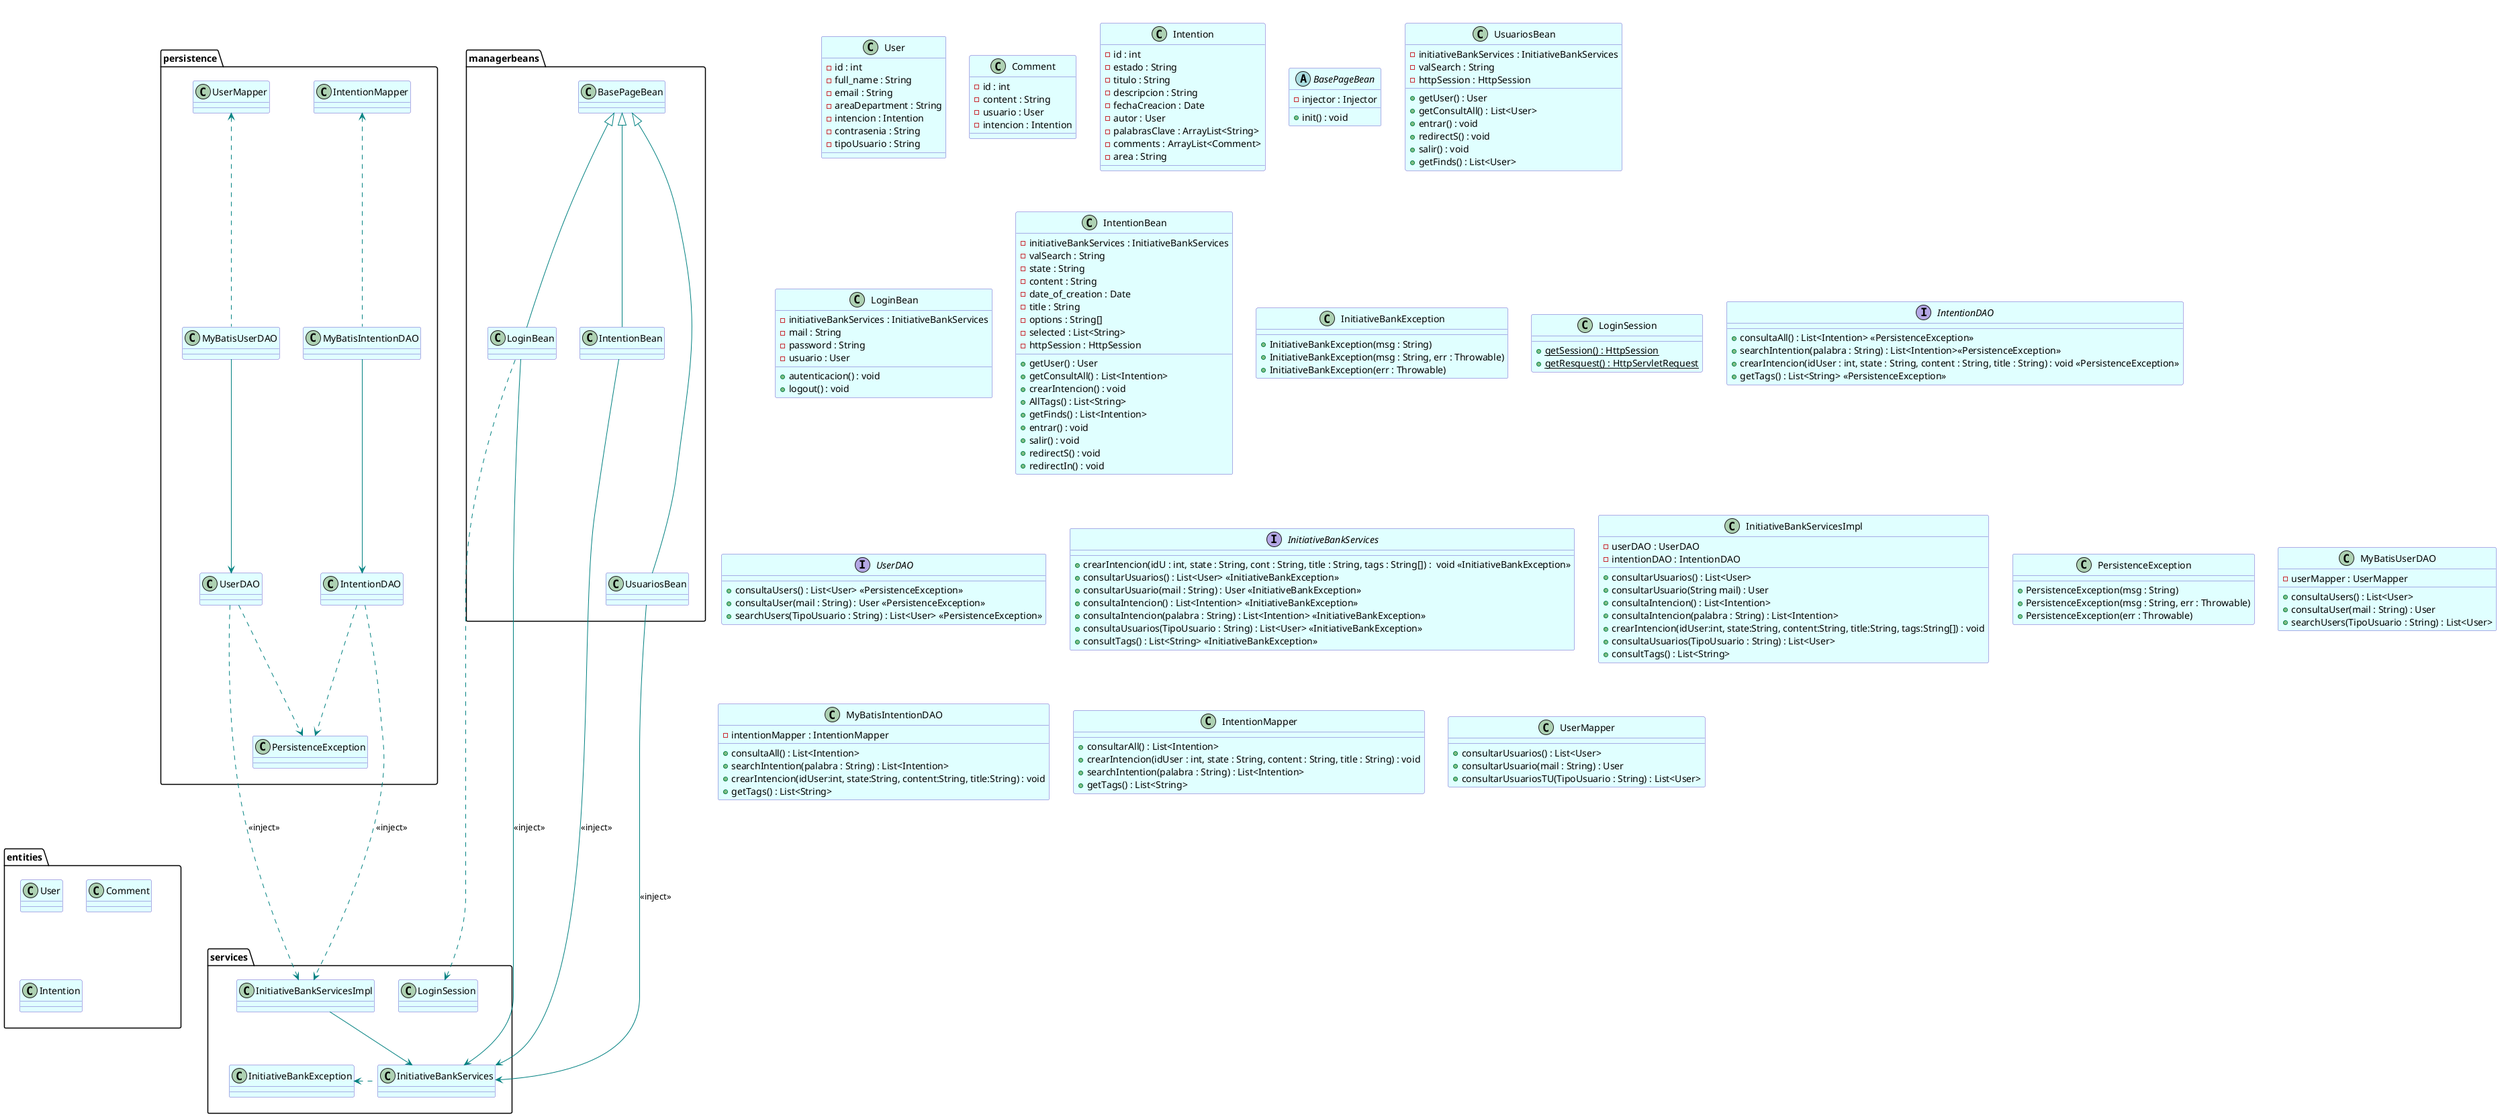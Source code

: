 @startuml
skinparam class {
	BackgroundColor lightcyan
	ArrowColor teal
	BorderColor slateblue
}
skinparam stereotypeCBackgroundColor YellowGreen

package "entities" {
 class User
 class Comment
 class Intention
}

package "managerbeans" {
 BasePageBean <|--- UsuariosBean
 BasePageBean <|-- LoginBean
 BasePageBean <|-- IntentionBean 
}

package "persistence" {
 UserDAO ..> PersistenceException
 IntentionDAO ..> PersistenceException
 MyBatisUserDAO --> UserDAO
 MyBatisIntentionDAO --> IntentionDAO
 UserMapper <.. MyBatisUserDAO
 IntentionMapper <.. MyBatisIntentionDAO
}

package "services" {
 UsuariosBean ------> InitiativeBankServices : <<inject>>
 LoginBean ------> InitiativeBankServices : <<inject>>
 IntentionBean ------> InitiativeBankServices : <<inject>>
 LoginSession <..... LoginBean
 InitiativeBankServicesImpl --> InitiativeBankServices 
 InitiativeBankException <. InitiativeBankServices
 IntentionDAO ....> InitiativeBankServicesImpl : <<inject>>
 UserDAO ....> InitiativeBankServicesImpl : <<inject>>
}

entities -[hidden]- services
managerbeans -[hidden] persistence

class User {
    - id : int 
    - full_name : String
    - email : String
    - areaDepartment : String
    - intencion : Intention
    - contrasenia : String
    - tipoUsuario : String
}

class Comment {
    - id : int
    - content : String
    - usuario : User
    - intencion : Intention
}

class Intention {
    - id : int
    - estado : String
    - titulo : String
    - descripcion : String
    - fechaCreacion : Date
    - autor : User
    - palabrasClave : ArrayList<String>
    - comments : ArrayList<Comment>
    - area : String
}

abstract class BasePageBean {
    - injector : Injector
    + init() : void
}

class UsuariosBean {
    - initiativeBankServices : InitiativeBankServices
    - valSearch : String
    - httpSession : HttpSession
    + getUser() : User
    + getConsultAll() : List<User>
    + entrar() : void
    + redirectS() : void
    + salir() : void
    + getFinds() : List<User>
}

class LoginBean {
    - initiativeBankServices : InitiativeBankServices
    - mail : String
    - password : String
    - usuario : User
    + autenticacion() : void
    + logout() : void
}

class IntentionBean {
    - initiativeBankServices : InitiativeBankServices
    - valSearch : String
    - state : String
    - content : String
    - date_of_creation : Date
    - title : String
    - options : String[]
    - selected : List<String>
    - httpSession : HttpSession
    + getUser() : User
    + getConsultAll() : List<Intention>
    + crearIntencion() : void
    + AllTags() : List<String>
    + getFinds() : List<Intention>
    + entrar() : void
    + salir() : void
    + redirectS() : void
    + redirectIn() : void
}

class InitiativeBankException {
    + InitiativeBankException(msg : String)
    + InitiativeBankException(msg : String, err : Throwable)
    + InitiativeBankException(err : Throwable)
}

class LoginSession {
    + {static} getSession() : HttpSession
    + {static} getResquest() : HttpServletRequest
}

interface IntentionDAO {
    + consultaAll() : List<Intention> <<PersistenceException>>
    + searchIntention(palabra : String) : List<Intention><<PersistenceException>>
    + crearIntencion(idUser : int, state : String, content : String, title : String) : void <<PersistenceException>>
    + getTags() : List<String> <<PersistenceException>>
}

interface UserDAO {
    + consultaUsers() : List<User> <<PersistenceException>>
    + consultaUser(mail : String) : User <<PersistenceException>>
    + searchUsers(TipoUsuario : String) : List<User> <<PersistenceException>>
}

interface InitiativeBankServices {
    + crearIntencion(idU : int, state : String, cont : String, title : String, tags : String[]) :  void <<InitiativeBankException>>
    + consultarUsuarios() : List<User> <<InitiativeBankException>>
    + consultarUsuario(mail : String) : User <<InitiativeBankException>>
    + consultaIntencion() : List<Intention> <<InitiativeBankException>>
    + consultaIntencion(palabra : String) : List<Intention> <<InitiativeBankException>>
    + consultaUsuarios(TipoUsuario : String) : List<User> <<InitiativeBankException>>
    + consultTags() : List<String> <<InitiativeBankException>>
}

class InitiativeBankServicesImpl {
    - userDAO : UserDAO
    - intentionDAO : IntentionDAO
    + consultarUsuarios() : List<User>
    + consultarUsuario(String mail) : User
    + consultaIntencion() : List<Intention>
    + consultaIntencion(palabra : String) : List<Intention>
    + crearIntencion(idUser:int, state:String, content:String, title:String, tags:String[]) : void
    + consultaUsuarios(TipoUsuario : String) : List<User>
    + consultTags() : List<String>
}

class PersistenceException {
    + PersistenceException(msg : String)
    + PersistenceException(msg : String, err : Throwable)
    + PersistenceException(err : Throwable)
}

class MyBatisUserDAO {
    - userMapper : UserMapper
    + consultaUsers() : List<User>
    + consultaUser(mail : String) : User
    + searchUsers(TipoUsuario : String) : List<User>
}

class MyBatisIntentionDAO {
    - intentionMapper : IntentionMapper
    + consultaAll() : List<Intention>
    + searchIntention(palabra : String) : List<Intention>
    + crearIntencion(idUser:int, state:String, content:String, title:String) : void
    + getTags() : List<String>
}

class IntentionMapper {
    + consultarAll() : List<Intention>
    + crearIntencion(idUser : int, state : String, content : String, title : String) : void
    + searchIntention(palabra : String) : List<Intention>
    + getTags() : List<String>
}

class UserMapper {
    + consultarUsuarios() : List<User>
    + consultarUsuario(mail : String) : User
    + consultarUsuariosTU(TipoUsuario : String) : List<User>
}
@enduml
